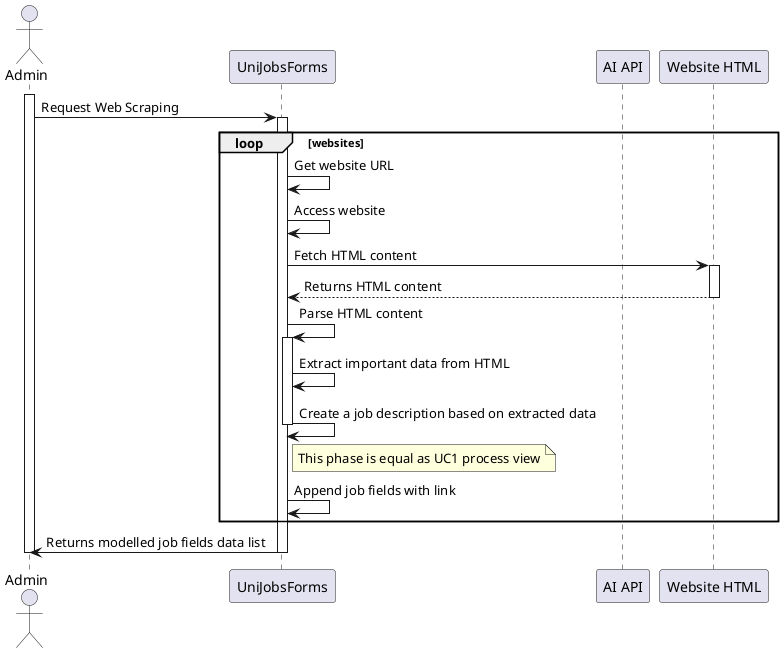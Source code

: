 @startuml uni-scraper

actor Admin as User
participant UniJobsForms as System
participant "AI API" as AI
participant "Website HTML" as websiteHTML

activate User
    User -> System : Request Web Scraping
        activate System

        loop websites
            System -> System : Get website URL
            System -> System : Access website
            System -> websiteHTML : Fetch HTML content
                activate websiteHTML
                websiteHTML --> System : Returns HTML content
            deactivate websiteHTML

            System -> System : Parse HTML content
            activate System
                System -> System : Extract important data from HTML
                System -> System : Create a job description based on extracted data
            deactivate System

            note right of System
                This phase is equal as UC1 process view
            end note

            System -> System : Append job fields with link
        end
    System -> User : Returns modelled job fields data list
    deactivate System
deactivate User

@enduml